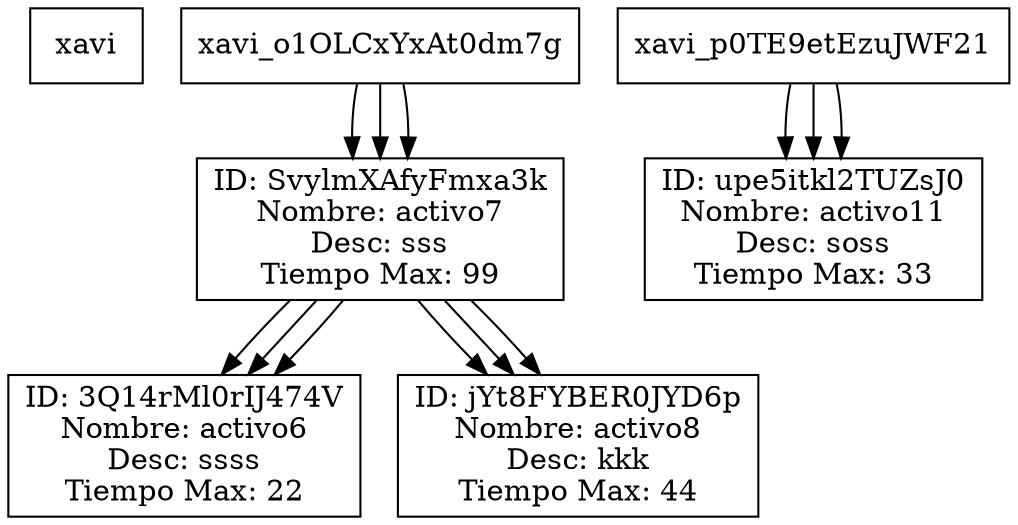 digraph ArbolActivos {
    node [shape=rectangle];
    rankdir=TB;
    "xavi" [label="xavi"];
    "xavi_SvylmXAfyFmxa3k" [label="ID: SvylmXAfyFmxa3k\nNombre: activo7\nDesc: sss\nTiempo Max: 99"];
    "xavi_o1OLCxYxAt0dm7g" -> "xavi_SvylmXAfyFmxa3k";
    "xavi_3Q14rMl0rIJ474V" [label="ID: 3Q14rMl0rIJ474V\nNombre: activo6\nDesc: ssss\nTiempo Max: 22"];
    "xavi_SvylmXAfyFmxa3k" -> "xavi_3Q14rMl0rIJ474V";
    "xavi_jYt8FYBER0JYD6p" [label="ID: jYt8FYBER0JYD6p\nNombre: activo8\nDesc: kkk\nTiempo Max: 44"];
    "xavi_SvylmXAfyFmxa3k" -> "xavi_jYt8FYBER0JYD6p";
    "xavi_upe5itkl2TUZsJ0" [label="ID: upe5itkl2TUZsJ0\nNombre: activo11\nDesc: soss\nTiempo Max: 33"];
    "xavi_p0TE9etEzuJWF21" -> "xavi_upe5itkl2TUZsJ0";
    "xavi" [label="xavi"];
    "xavi_SvylmXAfyFmxa3k" [label="ID: SvylmXAfyFmxa3k\nNombre: activo7\nDesc: sss\nTiempo Max: 99"];
    "xavi_o1OLCxYxAt0dm7g" -> "xavi_SvylmXAfyFmxa3k";
    "xavi_3Q14rMl0rIJ474V" [label="ID: 3Q14rMl0rIJ474V\nNombre: activo6\nDesc: ssss\nTiempo Max: 22"];
    "xavi_SvylmXAfyFmxa3k" -> "xavi_3Q14rMl0rIJ474V";
    "xavi_jYt8FYBER0JYD6p" [label="ID: jYt8FYBER0JYD6p\nNombre: activo8\nDesc: kkk\nTiempo Max: 44"];
    "xavi_SvylmXAfyFmxa3k" -> "xavi_jYt8FYBER0JYD6p";
    "xavi_upe5itkl2TUZsJ0" [label="ID: upe5itkl2TUZsJ0\nNombre: activo11\nDesc: soss\nTiempo Max: 33"];
    "xavi_p0TE9etEzuJWF21" -> "xavi_upe5itkl2TUZsJ0";
    "xavi" [label="xavi"];
    "xavi_SvylmXAfyFmxa3k" [label="ID: SvylmXAfyFmxa3k\nNombre: activo7\nDesc: sss\nTiempo Max: 99"];
    "xavi_o1OLCxYxAt0dm7g" -> "xavi_SvylmXAfyFmxa3k";
    "xavi_3Q14rMl0rIJ474V" [label="ID: 3Q14rMl0rIJ474V\nNombre: activo6\nDesc: ssss\nTiempo Max: 22"];
    "xavi_SvylmXAfyFmxa3k" -> "xavi_3Q14rMl0rIJ474V";
    "xavi_jYt8FYBER0JYD6p" [label="ID: jYt8FYBER0JYD6p\nNombre: activo8\nDesc: kkk\nTiempo Max: 44"];
    "xavi_SvylmXAfyFmxa3k" -> "xavi_jYt8FYBER0JYD6p";
    "xavi_upe5itkl2TUZsJ0" [label="ID: upe5itkl2TUZsJ0\nNombre: activo11\nDesc: soss\nTiempo Max: 33"];
    "xavi_p0TE9etEzuJWF21" -> "xavi_upe5itkl2TUZsJ0";
}

